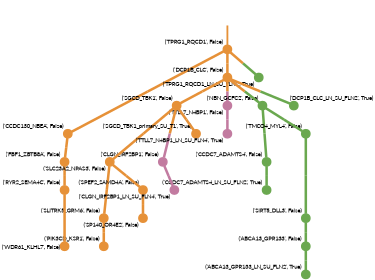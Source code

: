 strict digraph  {
graph[splines=false]; nodesep=0.7; rankdir=TB; ranksep=0.6; forcelabels=true; dpi=600; size=2.5;
0 [color="#e69138ff", fillcolor="#e69138ff", fixedsize=true, fontname=Lato, fontsize="12pt", height="0.25", label="", penwidth=3, shape=circle, style=filled, xlabel="('TPRG1_RQCD1', False)"];
2 [color="#e69138ff", fillcolor="#e69138ff", fixedsize=true, fontname=Lato, fontsize="12pt", height="0.25", label="", penwidth=3, shape=circle, style=filled, xlabel="('CCDC130_NBEA', False)"];
9 [color="#e69138ff", fillcolor="#e69138ff", fixedsize=true, fontname=Lato, fontsize="12pt", height="0.25", label="", penwidth=3, shape=circle, style=filled, xlabel="('DCP1B_CLC', False)"];
19 [color="#6aa84fff", fillcolor="#6aa84fff", fixedsize=true, fontname=Lato, fontsize="12pt", height="0.25", label="", penwidth=3, shape=circle, style=filled, xlabel="('TPRG1_RQCD1_LN_SU_FLN2', True)"];
1 [color="#6aa84fff", fillcolor="#6aa84fff", fixedsize=true, fontname=Lato, fontsize="12pt", height="0.25", label="", penwidth=3, shape=circle, style=filled, xlabel="('SIRT5_DLL3', False)"];
11 [color="#6aa84fff", fillcolor="#6aa84fff", fixedsize=true, fontname=Lato, fontsize="12pt", height="0.25", label="", penwidth=3, shape=circle, style=filled, xlabel="('ABCA13_GPR133', False)"];
14 [color="#e69138ff", fillcolor="#e69138ff", fixedsize=true, fontname=Lato, fontsize="12pt", height="0.25", label="", penwidth=3, shape=circle, style=filled, xlabel="('FBF1_ZBTB8A', False)"];
3 [color="#6aa84fff", fillcolor="#6aa84fff", fixedsize=true, fontname=Lato, fontsize="12pt", height="0.25", label="", penwidth=3, shape=circle, style=filled, xlabel="('CCDC7_ADAMTS4', False)"];
20 [color="#6aa84fff", fillcolor="#6aa84fff", fixedsize=true, fontname=Lato, fontsize="12pt", height="0.25", label="", penwidth=3, shape=circle, style=filled, xlabel="('CCDC7_ADAMTS4_LN_SU_FLN2', True)"];
4 [color="#e69138ff", fillcolor="#e69138ff", fixedsize=true, fontname=Lato, fontsize="12pt", height="0.25", label="", penwidth=3, shape=circle, style=filled, xlabel="('SLC23A2_NPAS3', False)"];
7 [color="#e69138ff", fillcolor="#e69138ff", fixedsize=true, fontname=Lato, fontsize="12pt", height="0.25", label="", penwidth=3, shape=circle, style=filled, xlabel="('SLITRK5_GRM6', False)"];
8 [color="#e69138ff", fillcolor="#e69138ff", fixedsize=true, fontname=Lato, fontsize="12pt", height="0.25", label="", penwidth=3, shape=circle, style=filled, xlabel="('SPEF2_SAMD4A', False)"];
5 [color="#c27ba0ff", fillcolor="#c27ba0ff", fixedsize=true, fontname=Lato, fontsize="12pt", height="0.25", label="", penwidth=3, shape=circle, style=filled, xlabel="('CLGN_IRF2BP1', False)"];
23 [color="#c27ba0ff", fillcolor="#c27ba0ff", fixedsize=true, fontname=Lato, fontsize="12pt", height="0.25", label="", penwidth=3, shape=circle, style=filled, xlabel="('CLGN_IRF2BP1_LN_SU_FLN4', True)"];
16 [color="#e69138ff", fillcolor="#e69138ff", fixedsize=true, fontname=Lato, fontsize="12pt", height="0.25", label="", penwidth=3, shape=circle, style=filled, xlabel="('PIK3CD_KSR1', False)"];
13 [color="#e69138ff", fillcolor="#e69138ff", fixedsize=true, fontname=Lato, fontsize="12pt", height="0.25", label="", penwidth=3, shape=circle, style=filled, xlabel="('SP140_OR4E2', False)"];
10 [color="#e69138ff", fillcolor="#e69138ff", fixedsize=true, fontname=Lato, fontsize="12pt", height="0.25", label="", penwidth=3, shape=circle, style=filled, xlabel="('SGCD_TBK1', False)"];
15 [color="#c27ba0ff", fillcolor="#c27ba0ff", fixedsize=true, fontname=Lato, fontsize="12pt", height="0.25", label="", penwidth=3, shape=circle, style=filled, xlabel="('TTLL7_N4BP1', False)"];
18 [color="#6aa84fff", fillcolor="#6aa84fff", fixedsize=true, fontname=Lato, fontsize="12pt", height="0.25", label="", penwidth=3, shape=circle, style=filled, xlabel="('NBN_GCFC2', False)"];
21 [color="#6aa84fff", fillcolor="#6aa84fff", fixedsize=true, fontname=Lato, fontsize="12pt", height="0.25", label="", penwidth=3, shape=circle, style=filled, xlabel="('DCP1B_CLC_LN_SU_FLN2', True)"];
25 [color="#e69138ff", fillcolor="#e69138ff", fixedsize=true, fontname=Lato, fontsize="12pt", height="0.25", label="", penwidth=3, shape=circle, style=filled, xlabel="('SGCD_TBK1_primary_SU_T1', True)"];
22 [color="#6aa84fff", fillcolor="#6aa84fff", fixedsize=true, fontname=Lato, fontsize="12pt", height="0.25", label="", penwidth=3, shape=circle, style=filled, xlabel="('ABCA13_GPR133_LN_SU_FLN2', True)"];
12 [color="#e69138ff", fillcolor="#e69138ff", fixedsize=true, fontname=Lato, fontsize="12pt", height="0.25", label="", penwidth=3, shape=circle, style=filled, xlabel="('RYR2_SEMA4C', False)"];
6 [color="#e69138ff", fillcolor="#e69138ff", fixedsize=true, fontname=Lato, fontsize="12pt", height="0.25", label="", penwidth=3, shape=circle, style=filled, xlabel="('WDR61_KLHL7', False)"];
24 [color="#c27ba0ff", fillcolor="#c27ba0ff", fixedsize=true, fontname=Lato, fontsize="12pt", height="0.25", label="", penwidth=3, shape=circle, style=filled, xlabel="('TTLL7_N4BP1_LN_SU_FLN4', True)"];
17 [color="#6aa84fff", fillcolor="#6aa84fff", fixedsize=true, fontname=Lato, fontsize="12pt", height="0.25", label="", penwidth=3, shape=circle, style=filled, xlabel="('TMCO4_MYL4', False)"];
normal [label="", penwidth=3, style=invis, xlabel="('TPRG1_RQCD1', False)"];
0 -> 2  [arrowsize=0, color="#e69138ff;0.5:#e69138ff", minlen="3.0", penwidth="5.5", style=solid];
0 -> 9  [arrowsize=0, color="#e69138ff;0.5:#e69138ff", minlen="1.8888888359069824", penwidth="5.5", style=solid];
0 -> 19  [arrowsize=0, color="#e69138ff;0.5:#6aa84fff", minlen="1.2777777910232544", penwidth="5.5", style=solid];
2 -> 14  [arrowsize=0, color="#e69138ff;0.5:#e69138ff", minlen="1.6666667461395264", penwidth="5.5", style=solid];
9 -> 10  [arrowsize=0, color="#e69138ff;0.5:#e69138ff", minlen="1.8888888359069824", penwidth="5.5", style=solid];
9 -> 15  [arrowsize=0, color="#e69138ff;0.5:#c27ba0ff", minlen="1.6666667461395264", penwidth="5.5", style=solid];
9 -> 18  [arrowsize=0, color="#e69138ff;0.5:#6aa84fff", minlen="1.5555555820465088", penwidth="5.5", style=solid];
9 -> 21  [arrowsize=0, color="#e69138ff;0.5:#6aa84fff", minlen="1.2777777910232544", penwidth="5.5", style=solid];
1 -> 11  [arrowsize=0, color="#6aa84fff;0.5:#6aa84fff", minlen="1.7777777910232544", penwidth="5.5", style=solid];
11 -> 22  [arrowsize=0, color="#6aa84fff;0.5:#6aa84fff", minlen="1.2777777910232544", penwidth="5.5", style=solid];
14 -> 12  [arrowsize=0, color="#e69138ff;0.5:#e69138ff", minlen="1.7777777910232544", penwidth="5.5", style=solid];
3 -> 20  [arrowsize=0, color="#6aa84fff;0.5:#6aa84fff", minlen="1.2777777910232544", penwidth="5.5", style=solid];
4 -> 7  [arrowsize=0, color="#e69138ff;0.5:#e69138ff", minlen="2.0", penwidth="5.5", style=solid];
4 -> 8  [arrowsize=0, color="#e69138ff;0.5:#e69138ff", minlen="1.8888888359069824", penwidth="5.5", style=solid];
7 -> 16  [arrowsize=0, color="#e69138ff;0.5:#e69138ff", minlen="1.5555555820465088", penwidth="5.5", style=solid];
8 -> 13  [arrowsize=0, color="#e69138ff;0.5:#e69138ff", minlen="1.6666667461395264", penwidth="5.5", style=solid];
5 -> 23  [arrowsize=0, color="#c27ba0ff;0.5:#c27ba0ff", minlen="1.2777777910232544", penwidth="5.5", style=solid];
10 -> 4  [arrowsize=0, color="#e69138ff;0.5:#e69138ff", minlen="2.4444446563720703", penwidth="5.5", style=solid];
10 -> 5  [arrowsize=0, color="#e69138ff;0.5:#c27ba0ff", minlen="2.3333334922790527", penwidth="5.5", style=solid];
10 -> 25  [arrowsize=0, color="#e69138ff;0.5:#e69138ff", minlen="1.2777777910232544", penwidth="5.5", style=solid];
15 -> 24  [arrowsize=0, color="#c27ba0ff;0.5:#c27ba0ff", minlen="1.2777777910232544", penwidth="5.5", style=solid];
18 -> 3  [arrowsize=0, color="#6aa84fff;0.5:#6aa84fff", minlen="2.777777671813965", penwidth="5.5", style=solid];
18 -> 17  [arrowsize=0, color="#6aa84fff;0.5:#6aa84fff", minlen="1.5555555820465088", penwidth="5.5", style=solid];
12 -> 6  [arrowsize=0, color="#e69138ff;0.5:#e69138ff", minlen="2.222222328186035", penwidth="5.5", style=solid];
17 -> 1  [arrowsize=0, color="#6aa84fff;0.5:#6aa84fff", minlen="3.0", penwidth="5.5", style=solid];
normal -> 0  [arrowsize=0, color="#e69138ff", label="", penwidth=4, style=solid];
}
